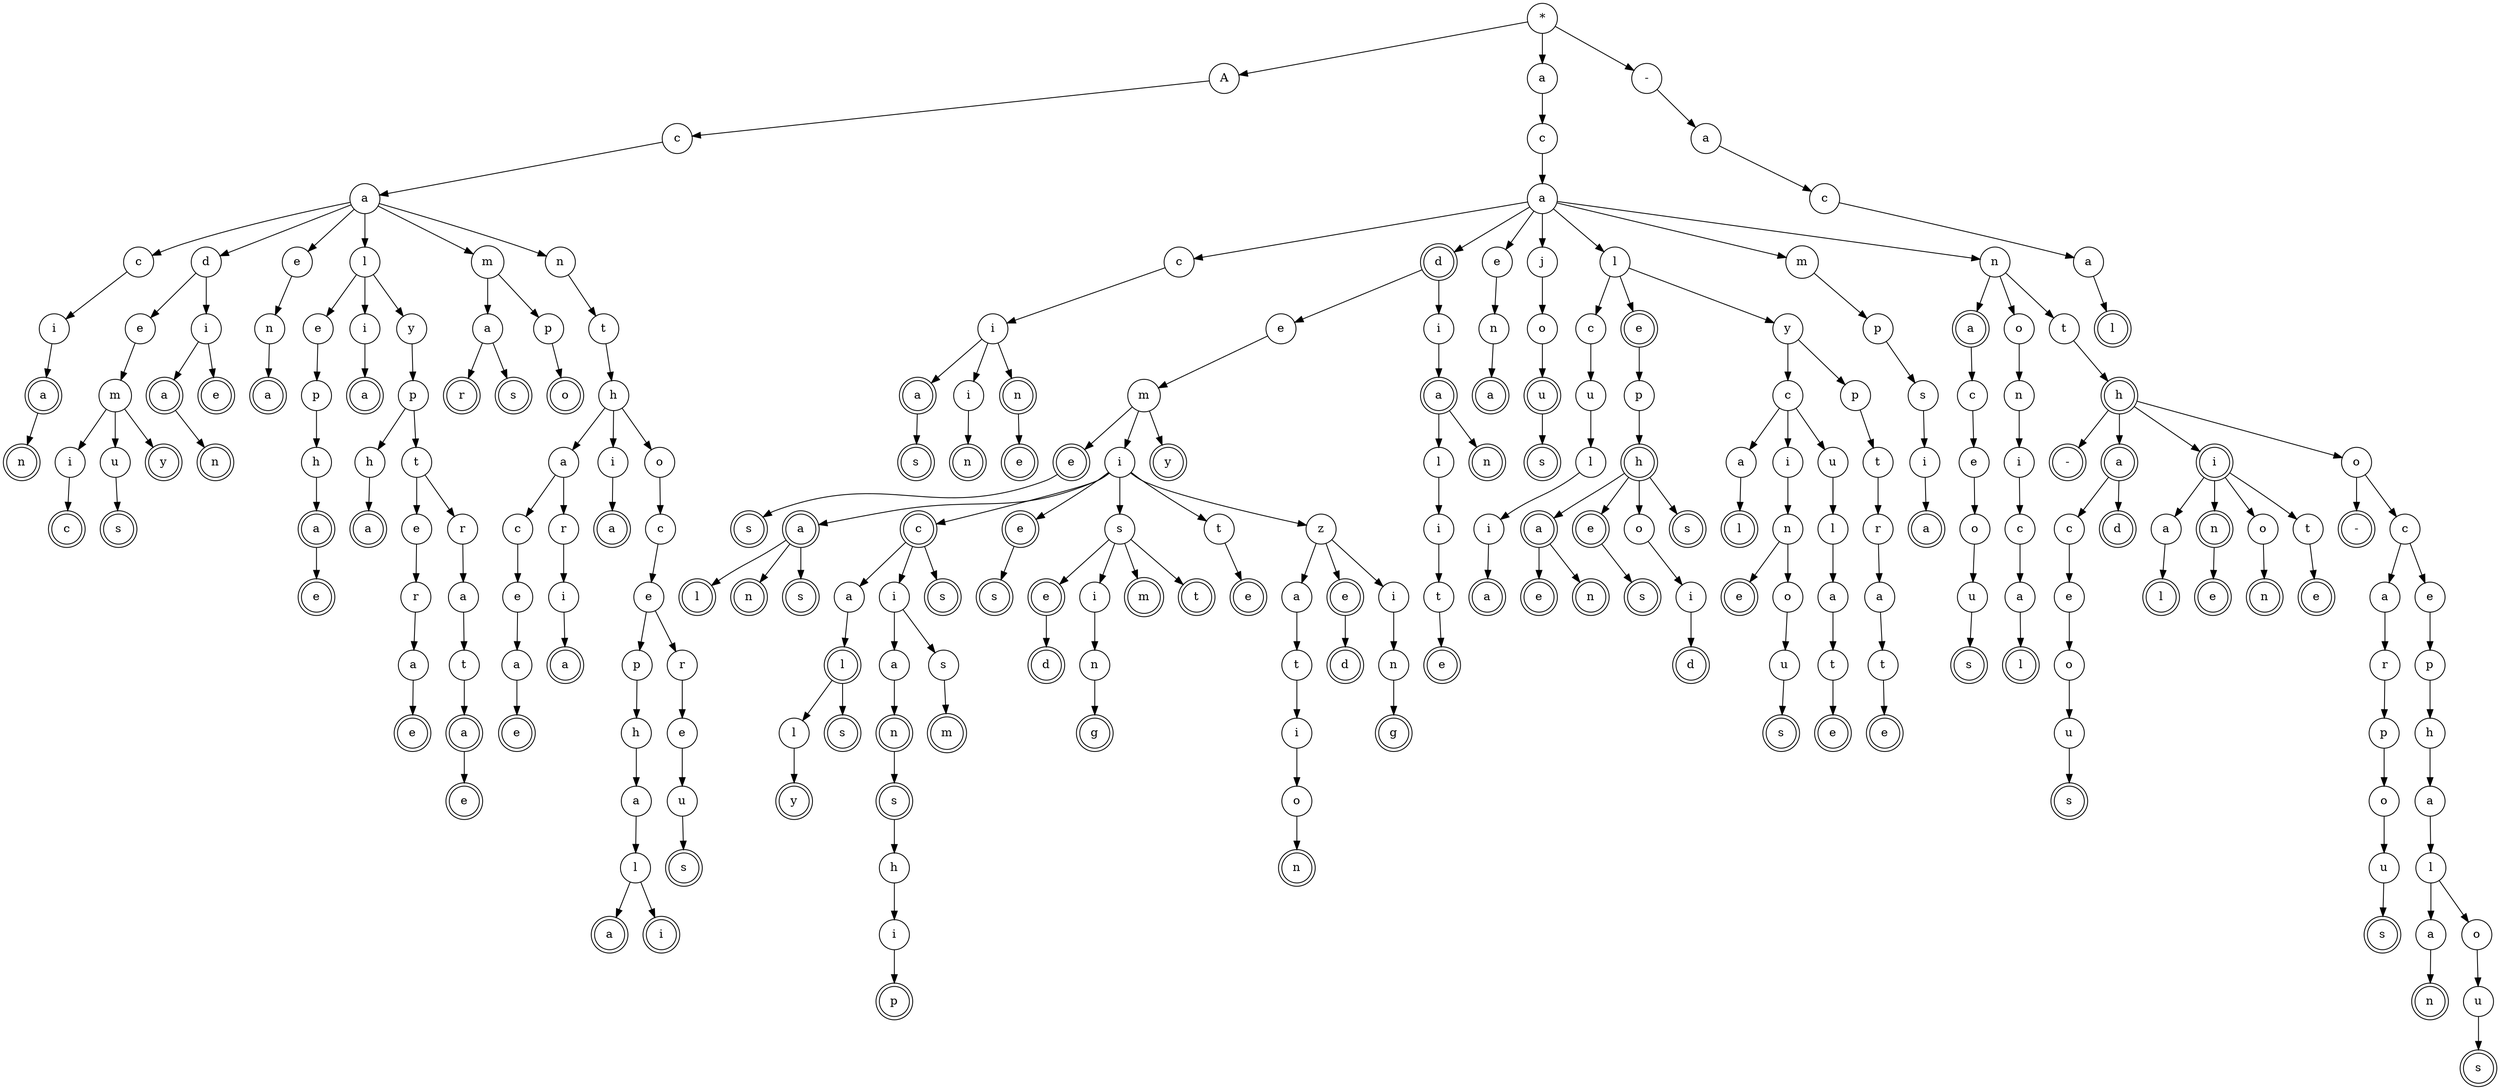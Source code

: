 // The Trie
digraph {
	node [shape=circle]
	0 [label="*"]
	1 [label=A]
		0 -> 1
	2 [label=a]
		0 -> 2
	3 [label="-"]
		0 -> 3
	4 [label=c]
		1 -> 4
	5 [label=c]
		2 -> 5
	6 [label=a]
		3 -> 6
	7 [label=a]
		4 -> 7
	8 [label=a]
		5 -> 8
	9 [label=c]
		6 -> 9
	10 [label=c]
		7 -> 10
	11 [label=d]
		7 -> 11
	12 [label=e]
		7 -> 12
	13 [label=l]
		7 -> 13
	14 [label=m]
		7 -> 14
	15 [label=n]
		7 -> 15
	16 [label=c]
		8 -> 16
	node [shape=doublecircle]
	17 [label=d]
	node [shape=circle]
		8 -> 17
	18 [label=e]
		8 -> 18
	19 [label=j]
		8 -> 19
	20 [label=l]
		8 -> 20
	21 [label=m]
		8 -> 21
	22 [label=n]
		8 -> 22
	23 [label=a]
		9 -> 23
	24 [label=i]
		10 -> 24
	25 [label=e]
		11 -> 25
	26 [label=i]
		11 -> 26
	27 [label=n]
		12 -> 27
	28 [label=e]
		13 -> 28
	29 [label=i]
		13 -> 29
	30 [label=y]
		13 -> 30
	31 [label=a]
		14 -> 31
	32 [label=p]
		14 -> 32
	33 [label=t]
		15 -> 33
	34 [label=i]
		16 -> 34
	35 [label=e]
		17 -> 35
	36 [label=i]
		17 -> 36
	37 [label=n]
		18 -> 37
	38 [label=o]
		19 -> 38
	39 [label=c]
		20 -> 39
	node [shape=doublecircle]
	40 [label=e]
	node [shape=circle]
		20 -> 40
	41 [label=y]
		20 -> 41
	42 [label=p]
		21 -> 42
	node [shape=doublecircle]
	43 [label=a]
	node [shape=circle]
		22 -> 43
	44 [label=o]
		22 -> 44
	45 [label=t]
		22 -> 45
	node [shape=doublecircle]
	46 [label=l]
	node [shape=circle]
		23 -> 46
	node [shape=doublecircle]
	47 [label=a]
	node [shape=circle]
		24 -> 47
	48 [label=m]
		25 -> 48
	node [shape=doublecircle]
	49 [label=a]
	node [shape=circle]
		26 -> 49
	node [shape=doublecircle]
	50 [label=e]
	node [shape=circle]
		26 -> 50
	node [shape=doublecircle]
	51 [label=a]
	node [shape=circle]
		27 -> 51
	52 [label=p]
		28 -> 52
	node [shape=doublecircle]
	53 [label=a]
	node [shape=circle]
		29 -> 53
	54 [label=p]
		30 -> 54
	node [shape=doublecircle]
	55 [label=r]
	node [shape=circle]
		31 -> 55
	node [shape=doublecircle]
	56 [label=s]
	node [shape=circle]
		31 -> 56
	node [shape=doublecircle]
	57 [label=o]
	node [shape=circle]
		32 -> 57
	58 [label=h]
		33 -> 58
	node [shape=doublecircle]
	59 [label=a]
	node [shape=circle]
		34 -> 59
	60 [label=i]
		34 -> 60
	node [shape=doublecircle]
	61 [label=n]
	node [shape=circle]
		34 -> 61
	62 [label=m]
		35 -> 62
	node [shape=doublecircle]
	63 [label=a]
	node [shape=circle]
		36 -> 63
	node [shape=doublecircle]
	64 [label=a]
	node [shape=circle]
		37 -> 64
	node [shape=doublecircle]
	65 [label=u]
	node [shape=circle]
		38 -> 65
	66 [label=u]
		39 -> 66
	67 [label=p]
		40 -> 67
	68 [label=c]
		41 -> 68
	69 [label=p]
		41 -> 69
	70 [label=s]
		42 -> 70
	71 [label=c]
		43 -> 71
	72 [label=n]
		44 -> 72
	node [shape=doublecircle]
	73 [label=h]
	node [shape=circle]
		45 -> 73
	node [shape=doublecircle]
	74 [label=n]
	node [shape=circle]
		47 -> 74
	75 [label=i]
		48 -> 75
	76 [label=u]
		48 -> 76
	node [shape=doublecircle]
	77 [label=y]
	node [shape=circle]
		48 -> 77
	node [shape=doublecircle]
	78 [label=n]
	node [shape=circle]
		49 -> 78
	79 [label=h]
		52 -> 79
	80 [label=h]
		54 -> 80
	81 [label=t]
		54 -> 81
	82 [label=a]
		58 -> 82
	83 [label=i]
		58 -> 83
	84 [label=o]
		58 -> 84
	node [shape=doublecircle]
	85 [label=s]
	node [shape=circle]
		59 -> 85
	node [shape=doublecircle]
	86 [label=n]
	node [shape=circle]
		60 -> 86
	node [shape=doublecircle]
	87 [label=e]
	node [shape=circle]
		61 -> 87
	node [shape=doublecircle]
	88 [label=e]
	node [shape=circle]
		62 -> 88
	89 [label=i]
		62 -> 89
	node [shape=doublecircle]
	90 [label=y]
	node [shape=circle]
		62 -> 90
	91 [label=l]
		63 -> 91
	node [shape=doublecircle]
	92 [label=n]
	node [shape=circle]
		63 -> 92
	node [shape=doublecircle]
	93 [label=s]
	node [shape=circle]
		65 -> 93
	94 [label=l]
		66 -> 94
	node [shape=doublecircle]
	95 [label=h]
	node [shape=circle]
		67 -> 95
	96 [label=a]
		68 -> 96
	97 [label=i]
		68 -> 97
	98 [label=u]
		68 -> 98
	99 [label=t]
		69 -> 99
	100 [label=i]
		70 -> 100
	101 [label=e]
		71 -> 101
	102 [label=i]
		72 -> 102
	node [shape=doublecircle]
	103 [label="-"]
	node [shape=circle]
		73 -> 103
	node [shape=doublecircle]
	104 [label=a]
	node [shape=circle]
		73 -> 104
	node [shape=doublecircle]
	105 [label=i]
	node [shape=circle]
		73 -> 105
	106 [label=o]
		73 -> 106
	node [shape=doublecircle]
	107 [label=c]
	node [shape=circle]
		75 -> 107
	node [shape=doublecircle]
	108 [label=s]
	node [shape=circle]
		76 -> 108
	node [shape=doublecircle]
	109 [label=a]
	node [shape=circle]
		79 -> 109
	node [shape=doublecircle]
	110 [label=a]
	node [shape=circle]
		80 -> 110
	111 [label=e]
		81 -> 111
	112 [label=r]
		81 -> 112
	113 [label=c]
		82 -> 113
	114 [label=r]
		82 -> 114
	node [shape=doublecircle]
	115 [label=a]
	node [shape=circle]
		83 -> 115
	116 [label=c]
		84 -> 116
	node [shape=doublecircle]
	117 [label=s]
	node [shape=circle]
		88 -> 117
	node [shape=doublecircle]
	118 [label=a]
	node [shape=circle]
		89 -> 118
	node [shape=doublecircle]
	119 [label=c]
	node [shape=circle]
		89 -> 119
	node [shape=doublecircle]
	120 [label=e]
	node [shape=circle]
		89 -> 120
	121 [label=s]
		89 -> 121
	122 [label=t]
		89 -> 122
	123 [label=z]
		89 -> 123
	124 [label=i]
		91 -> 124
	125 [label=i]
		94 -> 125
	node [shape=doublecircle]
	126 [label=a]
	node [shape=circle]
		95 -> 126
	node [shape=doublecircle]
	127 [label=e]
	node [shape=circle]
		95 -> 127
	128 [label=o]
		95 -> 128
	node [shape=doublecircle]
	129 [label=s]
	node [shape=circle]
		95 -> 129
	node [shape=doublecircle]
	130 [label=l]
	node [shape=circle]
		96 -> 130
	131 [label=n]
		97 -> 131
	132 [label=l]
		98 -> 132
	133 [label=r]
		99 -> 133
	node [shape=doublecircle]
	134 [label=a]
	node [shape=circle]
		100 -> 134
	135 [label=o]
		101 -> 135
	136 [label=c]
		102 -> 136
	137 [label=c]
		104 -> 137
	node [shape=doublecircle]
	138 [label=d]
	node [shape=circle]
		104 -> 138
	139 [label=a]
		105 -> 139
	node [shape=doublecircle]
	140 [label=n]
	node [shape=circle]
		105 -> 140
	141 [label=o]
		105 -> 141
	142 [label=t]
		105 -> 142
	node [shape=doublecircle]
	143 [label="-"]
	node [shape=circle]
		106 -> 143
	144 [label=c]
		106 -> 144
	node [shape=doublecircle]
	145 [label=e]
	node [shape=circle]
		109 -> 145
	146 [label=r]
		111 -> 146
	147 [label=a]
		112 -> 147
	148 [label=e]
		113 -> 148
	149 [label=i]
		114 -> 149
	150 [label=e]
		116 -> 150
	node [shape=doublecircle]
	151 [label=l]
	node [shape=circle]
		118 -> 151
	node [shape=doublecircle]
	152 [label=n]
	node [shape=circle]
		118 -> 152
	node [shape=doublecircle]
	153 [label=s]
	node [shape=circle]
		118 -> 153
	154 [label=a]
		119 -> 154
	155 [label=i]
		119 -> 155
	node [shape=doublecircle]
	156 [label=s]
	node [shape=circle]
		119 -> 156
	node [shape=doublecircle]
	157 [label=s]
	node [shape=circle]
		120 -> 157
	node [shape=doublecircle]
	158 [label=e]
	node [shape=circle]
		121 -> 158
	159 [label=i]
		121 -> 159
	node [shape=doublecircle]
	160 [label=m]
	node [shape=circle]
		121 -> 160
	node [shape=doublecircle]
	161 [label=t]
	node [shape=circle]
		121 -> 161
	node [shape=doublecircle]
	162 [label=e]
	node [shape=circle]
		122 -> 162
	163 [label=a]
		123 -> 163
	node [shape=doublecircle]
	164 [label=e]
	node [shape=circle]
		123 -> 164
	165 [label=i]
		123 -> 165
	166 [label=t]
		124 -> 166
	node [shape=doublecircle]
	167 [label=a]
	node [shape=circle]
		125 -> 167
	node [shape=doublecircle]
	168 [label=e]
	node [shape=circle]
		126 -> 168
	node [shape=doublecircle]
	169 [label=n]
	node [shape=circle]
		126 -> 169
	node [shape=doublecircle]
	170 [label=s]
	node [shape=circle]
		127 -> 170
	171 [label=i]
		128 -> 171
	node [shape=doublecircle]
	172 [label=e]
	node [shape=circle]
		131 -> 172
	173 [label=o]
		131 -> 173
	174 [label=a]
		132 -> 174
	175 [label=a]
		133 -> 175
	176 [label=u]
		135 -> 176
	177 [label=a]
		136 -> 177
	178 [label=e]
		137 -> 178
	node [shape=doublecircle]
	179 [label=l]
	node [shape=circle]
		139 -> 179
	node [shape=doublecircle]
	180 [label=e]
	node [shape=circle]
		140 -> 180
	node [shape=doublecircle]
	181 [label=n]
	node [shape=circle]
		141 -> 181
	node [shape=doublecircle]
	182 [label=e]
	node [shape=circle]
		142 -> 182
	183 [label=a]
		144 -> 183
	184 [label=e]
		144 -> 184
	185 [label=a]
		146 -> 185
	186 [label=t]
		147 -> 186
	187 [label=a]
		148 -> 187
	node [shape=doublecircle]
	188 [label=a]
	node [shape=circle]
		149 -> 188
	189 [label=p]
		150 -> 189
	190 [label=r]
		150 -> 190
	node [shape=doublecircle]
	191 [label=l]
	node [shape=circle]
		154 -> 191
	192 [label=a]
		155 -> 192
	193 [label=s]
		155 -> 193
	node [shape=doublecircle]
	194 [label=d]
	node [shape=circle]
		158 -> 194
	195 [label=n]
		159 -> 195
	196 [label=t]
		163 -> 196
	node [shape=doublecircle]
	197 [label=d]
	node [shape=circle]
		164 -> 197
	198 [label=n]
		165 -> 198
	node [shape=doublecircle]
	199 [label=e]
	node [shape=circle]
		166 -> 199
	node [shape=doublecircle]
	200 [label=d]
	node [shape=circle]
		171 -> 200
	201 [label=u]
		173 -> 201
	202 [label=t]
		174 -> 202
	203 [label=t]
		175 -> 203
	node [shape=doublecircle]
	204 [label=s]
	node [shape=circle]
		176 -> 204
	node [shape=doublecircle]
	205 [label=l]
	node [shape=circle]
		177 -> 205
	206 [label=o]
		178 -> 206
	207 [label=r]
		183 -> 207
	208 [label=p]
		184 -> 208
	node [shape=doublecircle]
	209 [label=e]
	node [shape=circle]
		185 -> 209
	node [shape=doublecircle]
	210 [label=a]
	node [shape=circle]
		186 -> 210
	node [shape=doublecircle]
	211 [label=e]
	node [shape=circle]
		187 -> 211
	212 [label=h]
		189 -> 212
	213 [label=e]
		190 -> 213
	214 [label=l]
		191 -> 214
	node [shape=doublecircle]
	215 [label=s]
	node [shape=circle]
		191 -> 215
	node [shape=doublecircle]
	216 [label=n]
	node [shape=circle]
		192 -> 216
	node [shape=doublecircle]
	217 [label=m]
	node [shape=circle]
		193 -> 217
	node [shape=doublecircle]
	218 [label=g]
	node [shape=circle]
		195 -> 218
	219 [label=i]
		196 -> 219
	node [shape=doublecircle]
	220 [label=g]
	node [shape=circle]
		198 -> 220
	node [shape=doublecircle]
	221 [label=s]
	node [shape=circle]
		201 -> 221
	node [shape=doublecircle]
	222 [label=e]
	node [shape=circle]
		202 -> 222
	node [shape=doublecircle]
	223 [label=e]
	node [shape=circle]
		203 -> 223
	224 [label=u]
		206 -> 224
	225 [label=p]
		207 -> 225
	226 [label=h]
		208 -> 226
	node [shape=doublecircle]
	227 [label=e]
	node [shape=circle]
		210 -> 227
	228 [label=a]
		212 -> 228
	229 [label=u]
		213 -> 229
	node [shape=doublecircle]
	230 [label=y]
	node [shape=circle]
		214 -> 230
	node [shape=doublecircle]
	231 [label=s]
	node [shape=circle]
		216 -> 231
	232 [label=o]
		219 -> 232
	node [shape=doublecircle]
	233 [label=s]
	node [shape=circle]
		224 -> 233
	234 [label=o]
		225 -> 234
	235 [label=a]
		226 -> 235
	236 [label=l]
		228 -> 236
	node [shape=doublecircle]
	237 [label=s]
	node [shape=circle]
		229 -> 237
	238 [label=h]
		231 -> 238
	node [shape=doublecircle]
	239 [label=n]
	node [shape=circle]
		232 -> 239
	240 [label=u]
		234 -> 240
	241 [label=l]
		235 -> 241
	node [shape=doublecircle]
	242 [label=a]
	node [shape=circle]
		236 -> 242
	node [shape=doublecircle]
	243 [label=i]
	node [shape=circle]
		236 -> 243
	244 [label=i]
		238 -> 244
	node [shape=doublecircle]
	245 [label=s]
	node [shape=circle]
		240 -> 245
	246 [label=a]
		241 -> 246
	247 [label=o]
		241 -> 247
	node [shape=doublecircle]
	248 [label=p]
	node [shape=circle]
		244 -> 248
	node [shape=doublecircle]
	249 [label=n]
	node [shape=circle]
		246 -> 249
	250 [label=u]
		247 -> 250
	node [shape=doublecircle]
	251 [label=s]
	node [shape=circle]
		250 -> 251
}